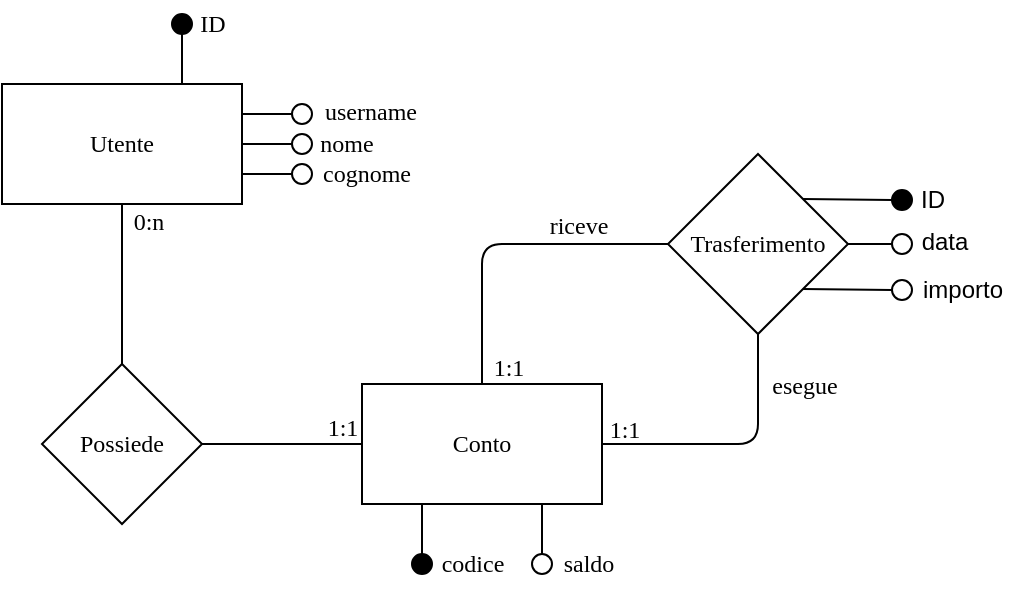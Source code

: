 <mxfile>
    <diagram id="rZMq07sny35mMnmNYbOe" name="Page-1">
        <mxGraphModel dx="994" dy="491" grid="1" gridSize="10" guides="1" tooltips="1" connect="1" arrows="1" fold="1" page="1" pageScale="1" pageWidth="850" pageHeight="1100" math="0" shadow="0">
            <root>
                <mxCell id="0"/>
                <mxCell id="1" parent="0"/>
                <mxCell id="22" value="&lt;font face=&quot;Times New Roman&quot;&gt;Utente&lt;/font&gt;" style="rounded=0;whiteSpace=wrap;html=1;" parent="1" vertex="1">
                    <mxGeometry x="170" y="120" width="120" height="60" as="geometry"/>
                </mxCell>
                <mxCell id="23" value="&lt;font face=&quot;Times New Roman&quot;&gt;Possiede&lt;/font&gt;" style="rhombus;whiteSpace=wrap;html=1;" parent="1" vertex="1">
                    <mxGeometry x="190" y="260" width="80" height="80" as="geometry"/>
                </mxCell>
                <mxCell id="24" value="&lt;font face=&quot;Times New Roman&quot;&gt;Conto&lt;/font&gt;" style="rounded=0;whiteSpace=wrap;html=1;" parent="1" vertex="1">
                    <mxGeometry x="350" y="270" width="120" height="60" as="geometry"/>
                </mxCell>
                <mxCell id="25" value="&lt;font face=&quot;Times New Roman&quot;&gt;Trasferimento&lt;/font&gt;" style="rhombus;whiteSpace=wrap;html=1;" parent="1" vertex="1">
                    <mxGeometry x="503" y="155" width="90" height="90" as="geometry"/>
                </mxCell>
                <mxCell id="27" value="" style="endArrow=none;html=1;" parent="1" source="23" target="22" edge="1">
                    <mxGeometry width="50" height="50" relative="1" as="geometry">
                        <mxPoint x="260" y="270" as="sourcePoint"/>
                        <mxPoint x="310" y="220" as="targetPoint"/>
                    </mxGeometry>
                </mxCell>
                <mxCell id="28" value="" style="endArrow=none;html=1;" parent="1" source="23" target="24" edge="1">
                    <mxGeometry width="50" height="50" relative="1" as="geometry">
                        <mxPoint x="350" y="270" as="sourcePoint"/>
                        <mxPoint x="400" y="220" as="targetPoint"/>
                    </mxGeometry>
                </mxCell>
                <mxCell id="29" value="" style="endArrow=none;html=1;edgeStyle=orthogonalEdgeStyle;" parent="1" source="24" target="25" edge="1">
                    <mxGeometry width="50" height="50" relative="1" as="geometry">
                        <mxPoint x="595" y="330" as="sourcePoint"/>
                        <mxPoint x="645" y="280" as="targetPoint"/>
                    </mxGeometry>
                </mxCell>
                <mxCell id="30" value="" style="endArrow=none;html=1;edgeStyle=orthogonalEdgeStyle;" parent="1" source="24" target="25" edge="1">
                    <mxGeometry width="50" height="50" relative="1" as="geometry">
                        <mxPoint x="450" y="230" as="sourcePoint"/>
                        <mxPoint x="500" y="180" as="targetPoint"/>
                        <Array as="points">
                            <mxPoint x="410" y="200"/>
                        </Array>
                    </mxGeometry>
                </mxCell>
                <mxCell id="35" value="" style="endArrow=oval;html=1;fontSize=12;endFill=0;endSize=10;verticalAlign=top;exitX=1;exitY=0.25;exitDx=0;exitDy=0;" parent="1" source="22" edge="1">
                    <mxGeometry x="-1" relative="1" as="geometry">
                        <mxPoint x="260" y="290" as="sourcePoint"/>
                        <mxPoint x="320" y="135" as="targetPoint"/>
                    </mxGeometry>
                </mxCell>
                <mxCell id="36" value="" style="endArrow=oval;html=1;fontSize=12;endFill=0;endSize=10;verticalAlign=top;exitX=1;exitY=0.5;exitDx=0;exitDy=0;" parent="1" source="22" edge="1">
                    <mxGeometry x="-1" relative="1" as="geometry">
                        <mxPoint x="300" y="145" as="sourcePoint"/>
                        <mxPoint x="320" y="150" as="targetPoint"/>
                    </mxGeometry>
                </mxCell>
                <mxCell id="37" value="" style="endArrow=oval;html=1;fontSize=12;endFill=0;endSize=10;verticalAlign=top;exitX=1;exitY=0.75;exitDx=0;exitDy=0;" parent="1" source="22" edge="1">
                    <mxGeometry x="-1" relative="1" as="geometry">
                        <mxPoint x="310" y="155" as="sourcePoint"/>
                        <mxPoint x="320" y="165" as="targetPoint"/>
                    </mxGeometry>
                </mxCell>
                <mxCell id="39" value="" style="endArrow=oval;html=1;fontSize=12;endFill=1;endSize=10;verticalAlign=top;exitX=0.75;exitY=0;exitDx=0;exitDy=0;" parent="1" source="22" edge="1">
                    <mxGeometry x="-1" relative="1" as="geometry">
                        <mxPoint x="230" y="90" as="sourcePoint"/>
                        <mxPoint x="260" y="90" as="targetPoint"/>
                    </mxGeometry>
                </mxCell>
                <mxCell id="40" value="&lt;font face=&quot;Garamond&quot;&gt;ID&lt;/font&gt;" style="text;html=1;align=center;verticalAlign=middle;resizable=0;points=[];autosize=1;strokeColor=none;fillColor=none;" parent="1" vertex="1">
                    <mxGeometry x="260" y="80" width="30" height="20" as="geometry"/>
                </mxCell>
                <mxCell id="41" value="&lt;font face=&quot;Times New Roman&quot;&gt;username&lt;/font&gt;" style="text;html=1;align=center;verticalAlign=middle;resizable=0;points=[];autosize=1;strokeColor=none;fillColor=none;" parent="1" vertex="1">
                    <mxGeometry x="324" y="124" width="60" height="20" as="geometry"/>
                </mxCell>
                <mxCell id="43" value="&lt;font face=&quot;Times New Roman&quot;&gt;nome&lt;/font&gt;" style="text;html=1;align=center;verticalAlign=middle;resizable=0;points=[];autosize=1;strokeColor=none;fillColor=none;" parent="1" vertex="1">
                    <mxGeometry x="322" y="140" width="40" height="20" as="geometry"/>
                </mxCell>
                <mxCell id="44" value="&lt;font face=&quot;Times New Roman&quot;&gt;cognome&lt;/font&gt;" style="text;html=1;align=center;verticalAlign=middle;resizable=0;points=[];autosize=1;strokeColor=none;fillColor=none;" parent="1" vertex="1">
                    <mxGeometry x="322" y="155" width="60" height="20" as="geometry"/>
                </mxCell>
                <mxCell id="45" value="" style="endArrow=oval;html=1;fontSize=12;endFill=1;endSize=10;verticalAlign=top;exitX=0.25;exitY=1;exitDx=0;exitDy=0;" parent="1" source="24" edge="1">
                    <mxGeometry x="-1" relative="1" as="geometry">
                        <mxPoint x="450" y="350" as="sourcePoint"/>
                        <mxPoint x="380" y="360" as="targetPoint"/>
                    </mxGeometry>
                </mxCell>
                <mxCell id="46" value="" style="endArrow=oval;html=1;fontSize=12;endFill=0;endSize=10;verticalAlign=top;exitX=0.75;exitY=1;exitDx=0;exitDy=0;" parent="1" source="24" edge="1">
                    <mxGeometry x="-1" relative="1" as="geometry">
                        <mxPoint x="360" y="340" as="sourcePoint"/>
                        <mxPoint x="440" y="360" as="targetPoint"/>
                    </mxGeometry>
                </mxCell>
                <mxCell id="47" value="&lt;font face=&quot;Times New Roman&quot;&gt;codice&lt;/font&gt;" style="text;html=1;align=center;verticalAlign=middle;resizable=0;points=[];autosize=1;strokeColor=none;fillColor=none;endfill=1" parent="1" vertex="1">
                    <mxGeometry x="380" y="350" width="50" height="20" as="geometry"/>
                </mxCell>
                <mxCell id="48" value="&lt;font face=&quot;Times New Roman&quot;&gt;saldo&lt;/font&gt;" style="text;html=1;align=center;verticalAlign=middle;resizable=0;points=[];autosize=1;strokeColor=none;fillColor=none;" parent="1" vertex="1">
                    <mxGeometry x="443" y="350" width="40" height="20" as="geometry"/>
                </mxCell>
                <mxCell id="49" value="" style="rounded=0;whiteSpace=wrap;html=1;strokeColor=#FFFFFF;fillColor=none;" parent="1" vertex="1">
                    <mxGeometry x="353" y="273" width="114" height="54" as="geometry"/>
                </mxCell>
                <mxCell id="50" value="&lt;font face=&quot;Times New Roman&quot;&gt;0:n&lt;/font&gt;" style="text;html=1;align=center;verticalAlign=middle;resizable=0;points=[];autosize=1;strokeColor=none;fillColor=none;" parent="1" vertex="1">
                    <mxGeometry x="228" y="179" width="30" height="20" as="geometry"/>
                </mxCell>
                <mxCell id="51" value="&lt;font face=&quot;Times New Roman&quot;&gt;1:1&lt;/font&gt;" style="text;html=1;align=center;verticalAlign=middle;resizable=0;points=[];autosize=1;strokeColor=none;fillColor=none;" parent="1" vertex="1">
                    <mxGeometry x="325" y="282" width="30" height="20" as="geometry"/>
                </mxCell>
                <mxCell id="52" value="&lt;font face=&quot;Times New Roman&quot;&gt;1:1&lt;/font&gt;" style="text;html=1;align=center;verticalAlign=middle;resizable=0;points=[];autosize=1;strokeColor=none;fillColor=none;" parent="1" vertex="1">
                    <mxGeometry x="408" y="252" width="30" height="20" as="geometry"/>
                </mxCell>
                <mxCell id="53" value="&lt;font face=&quot;Times New Roman&quot;&gt;1:1&lt;/font&gt;" style="text;html=1;align=center;verticalAlign=middle;resizable=0;points=[];autosize=1;strokeColor=none;fillColor=none;" parent="1" vertex="1">
                    <mxGeometry x="466" y="283" width="30" height="20" as="geometry"/>
                </mxCell>
                <mxCell id="54" value="&lt;font face=&quot;Times New Roman&quot;&gt;riceve&lt;/font&gt;" style="text;html=1;align=center;verticalAlign=middle;resizable=0;points=[];autosize=1;strokeColor=none;fillColor=none;" parent="1" vertex="1">
                    <mxGeometry x="438" y="181" width="40" height="20" as="geometry"/>
                </mxCell>
                <mxCell id="55" value="&lt;font face=&quot;Times New Roman&quot;&gt;esegue&lt;/font&gt;" style="text;html=1;align=center;verticalAlign=middle;resizable=0;points=[];autosize=1;strokeColor=none;fillColor=none;" parent="1" vertex="1">
                    <mxGeometry x="546" y="261" width="50" height="20" as="geometry"/>
                </mxCell>
                <mxCell id="57" value="" style="endArrow=oval;html=1;fontSize=12;endFill=1;endSize=10;verticalAlign=top;exitX=1;exitY=0;exitDx=0;exitDy=0;" edge="1" parent="1" source="25">
                    <mxGeometry x="-1" relative="1" as="geometry">
                        <mxPoint x="570.5" y="178.5" as="sourcePoint"/>
                        <mxPoint x="620" y="178" as="targetPoint"/>
                    </mxGeometry>
                </mxCell>
                <mxCell id="59" value="" style="endArrow=oval;html=1;fontSize=12;endFill=0;endSize=10;verticalAlign=top;exitX=1;exitY=0.5;exitDx=0;exitDy=0;" edge="1" parent="1" source="25">
                    <mxGeometry x="-1" relative="1" as="geometry">
                        <mxPoint x="730" y="169" as="sourcePoint"/>
                        <mxPoint x="620" y="200" as="targetPoint"/>
                    </mxGeometry>
                </mxCell>
                <mxCell id="60" value="" style="endArrow=oval;html=1;fontSize=12;endFill=0;endSize=10;verticalAlign=top;exitX=1;exitY=1;exitDx=0;exitDy=0;" edge="1" parent="1" source="25">
                    <mxGeometry x="-1" relative="1" as="geometry">
                        <mxPoint x="650" y="119" as="sourcePoint"/>
                        <mxPoint x="620" y="223" as="targetPoint"/>
                    </mxGeometry>
                </mxCell>
                <mxCell id="61" value="ID" style="text;html=1;align=center;verticalAlign=middle;resizable=0;points=[];autosize=1;strokeColor=none;fillColor=none;" vertex="1" parent="1">
                    <mxGeometry x="620" y="168" width="30" height="20" as="geometry"/>
                </mxCell>
                <mxCell id="62" value="data" style="text;html=1;align=center;verticalAlign=middle;resizable=0;points=[];autosize=1;strokeColor=none;fillColor=none;" vertex="1" parent="1">
                    <mxGeometry x="621" y="189" width="40" height="20" as="geometry"/>
                </mxCell>
                <mxCell id="63" value="importo" style="text;html=1;align=center;verticalAlign=middle;resizable=0;points=[];autosize=1;strokeColor=none;fillColor=none;" vertex="1" parent="1">
                    <mxGeometry x="620" y="213" width="60" height="20" as="geometry"/>
                </mxCell>
            </root>
        </mxGraphModel>
    </diagram>
</mxfile>